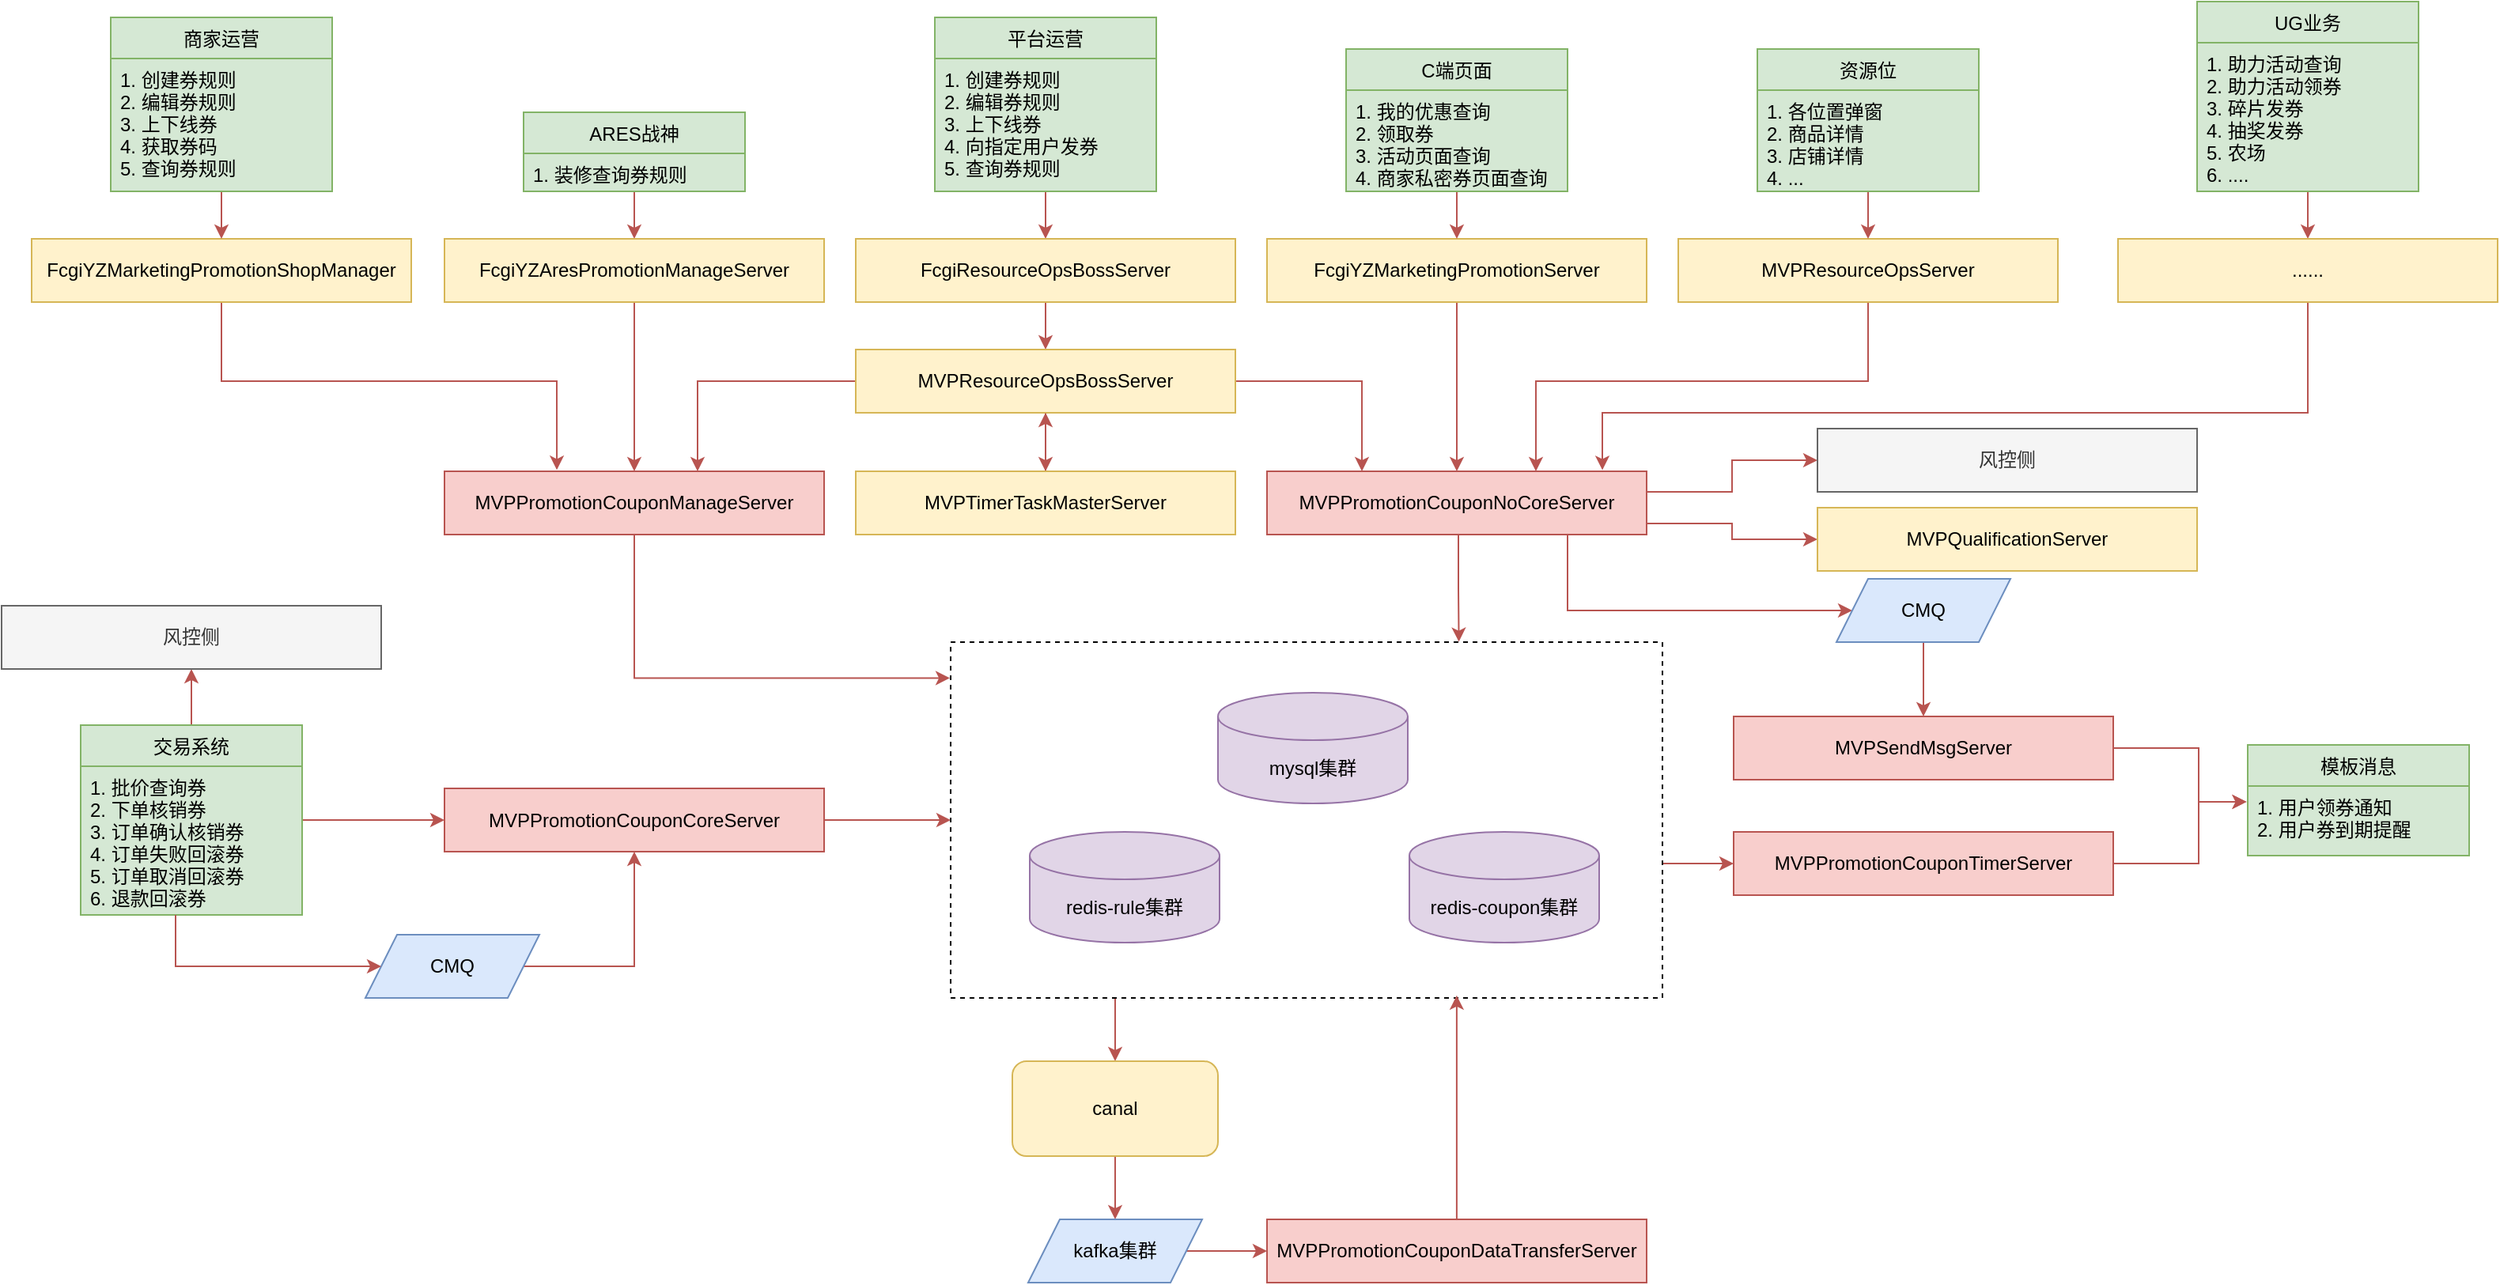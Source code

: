 <mxfile version="13.11.0" type="github">
  <diagram id="S-bVbZPN4BbvwkYWqwxk" name="Page-1">
    <mxGraphModel dx="2893" dy="2243" grid="1" gridSize="10" guides="1" tooltips="1" connect="1" arrows="1" fold="1" page="1" pageScale="1" pageWidth="827" pageHeight="1169" math="0" shadow="0">
      <root>
        <mxCell id="0" />
        <mxCell id="1" parent="0" />
        <mxCell id="o6GloD9FYgK3P94GDY6V-103" style="edgeStyle=orthogonalEdgeStyle;rounded=0;orthogonalLoop=1;jettySize=auto;html=1;fillColor=#f8cecc;strokeColor=#b85450;" edge="1" parent="1" source="o6GloD9FYgK3P94GDY6V-52" target="o6GloD9FYgK3P94GDY6V-50">
          <mxGeometry relative="1" as="geometry">
            <Array as="points">
              <mxPoint x="780" y="395" />
              <mxPoint x="780" y="395" />
            </Array>
          </mxGeometry>
        </mxCell>
        <mxCell id="o6GloD9FYgK3P94GDY6V-124" style="edgeStyle=orthogonalEdgeStyle;rounded=0;orthogonalLoop=1;jettySize=auto;html=1;fillColor=#f8cecc;strokeColor=#b85450;" edge="1" parent="1" source="o6GloD9FYgK3P94GDY6V-52" target="nj5AoO-MpNhm7gpovx_Y-36">
          <mxGeometry relative="1" as="geometry">
            <Array as="points">
              <mxPoint x="414" y="500" />
              <mxPoint x="414" y="500" />
            </Array>
          </mxGeometry>
        </mxCell>
        <mxCell id="o6GloD9FYgK3P94GDY6V-52" value="" style="rounded=0;whiteSpace=wrap;html=1;dashed=1;" vertex="1" parent="1">
          <mxGeometry x="310" y="255" width="450" height="225" as="geometry" />
        </mxCell>
        <mxCell id="o6GloD9FYgK3P94GDY6V-68" style="edgeStyle=orthogonalEdgeStyle;rounded=0;orthogonalLoop=1;jettySize=auto;html=1;entryX=0.296;entryY=-0.021;entryDx=0;entryDy=0;fillColor=#f8cecc;strokeColor=#b85450;entryPerimeter=0;" edge="1" parent="1" source="nj5AoO-MpNhm7gpovx_Y-13" target="o6GloD9FYgK3P94GDY6V-27">
          <mxGeometry relative="1" as="geometry">
            <Array as="points">
              <mxPoint x="-151" y="90" />
              <mxPoint x="61" y="90" />
            </Array>
          </mxGeometry>
        </mxCell>
        <mxCell id="nj5AoO-MpNhm7gpovx_Y-13" value="FcgiYZMarketingPromotionShopManager" style="rounded=0;whiteSpace=wrap;html=1;fillColor=#fff2cc;strokeColor=#d6b656;" parent="1" vertex="1">
          <mxGeometry x="-271" width="240" height="40" as="geometry" />
        </mxCell>
        <mxCell id="nj5AoO-MpNhm7gpovx_Y-21" value="mysql集群" style="shape=cylinder3;whiteSpace=wrap;html=1;boundedLbl=1;backgroundOutline=1;size=15;fillColor=#e1d5e7;strokeColor=#9673a6;" parent="1" vertex="1">
          <mxGeometry x="479" y="287" width="120" height="70" as="geometry" />
        </mxCell>
        <mxCell id="o6GloD9FYgK3P94GDY6V-98" style="edgeStyle=orthogonalEdgeStyle;rounded=0;orthogonalLoop=1;jettySize=auto;html=1;entryX=0.5;entryY=0;entryDx=0;entryDy=0;fillColor=#f8cecc;strokeColor=#b85450;" edge="1" parent="1" source="nj5AoO-MpNhm7gpovx_Y-36" target="o6GloD9FYgK3P94GDY6V-47">
          <mxGeometry relative="1" as="geometry" />
        </mxCell>
        <mxCell id="nj5AoO-MpNhm7gpovx_Y-36" value="canal" style="rounded=1;whiteSpace=wrap;html=1;fillColor=#fff2cc;strokeColor=#d6b656;" parent="1" vertex="1">
          <mxGeometry x="349" y="520" width="130" height="60" as="geometry" />
        </mxCell>
        <mxCell id="o6GloD9FYgK3P94GDY6V-65" value="" style="edgeStyle=orthogonalEdgeStyle;rounded=0;orthogonalLoop=1;jettySize=auto;html=1;fillColor=#f8cecc;strokeColor=#b85450;" edge="1" parent="1" source="o6GloD9FYgK3P94GDY6V-10" target="o6GloD9FYgK3P94GDY6V-26">
          <mxGeometry relative="1" as="geometry" />
        </mxCell>
        <mxCell id="o6GloD9FYgK3P94GDY6V-10" value="平台运营" style="swimlane;fontStyle=0;childLayout=stackLayout;horizontal=1;startSize=26;fillColor=#d5e8d4;horizontalStack=0;resizeParent=1;resizeParentMax=0;resizeLast=0;collapsible=1;marginBottom=0;strokeColor=#82b366;" vertex="1" parent="1">
          <mxGeometry x="300" y="-140" width="140" height="110" as="geometry" />
        </mxCell>
        <mxCell id="o6GloD9FYgK3P94GDY6V-11" value="1. 创建券规则&#xa;2. 编辑券规则&#xa;3. 上下线券&#xa;4. 向指定用户发券&#xa;5. 查询券规则" style="text;strokeColor=#82b366;fillColor=#d5e8d4;align=left;verticalAlign=top;spacingLeft=4;spacingRight=4;overflow=hidden;rotatable=0;points=[[0,0.5],[1,0.5]];portConstraint=eastwest;" vertex="1" parent="o6GloD9FYgK3P94GDY6V-10">
          <mxGeometry y="26" width="140" height="84" as="geometry" />
        </mxCell>
        <mxCell id="o6GloD9FYgK3P94GDY6V-63" value="" style="edgeStyle=orthogonalEdgeStyle;rounded=0;orthogonalLoop=1;jettySize=auto;html=1;fillColor=#f8cecc;strokeColor=#b85450;" edge="1" parent="1" source="o6GloD9FYgK3P94GDY6V-19" target="o6GloD9FYgK3P94GDY6V-25">
          <mxGeometry relative="1" as="geometry" />
        </mxCell>
        <mxCell id="o6GloD9FYgK3P94GDY6V-19" value="ARES战神" style="swimlane;fontStyle=0;childLayout=stackLayout;horizontal=1;startSize=26;fillColor=#d5e8d4;horizontalStack=0;resizeParent=1;resizeParentMax=0;resizeLast=0;collapsible=1;marginBottom=0;strokeColor=#82b366;" vertex="1" parent="1">
          <mxGeometry x="40" y="-80" width="140" height="50" as="geometry" />
        </mxCell>
        <mxCell id="o6GloD9FYgK3P94GDY6V-20" value="1. 装修查询券规则" style="text;strokeColor=#82b366;fillColor=#d5e8d4;align=left;verticalAlign=top;spacingLeft=4;spacingRight=4;overflow=hidden;rotatable=0;points=[[0,0.5],[1,0.5]];portConstraint=eastwest;" vertex="1" parent="o6GloD9FYgK3P94GDY6V-19">
          <mxGeometry y="26" width="140" height="24" as="geometry" />
        </mxCell>
        <mxCell id="o6GloD9FYgK3P94GDY6V-62" value="" style="edgeStyle=orthogonalEdgeStyle;rounded=0;orthogonalLoop=1;jettySize=auto;html=1;fillColor=#f8cecc;strokeColor=#b85450;" edge="1" parent="1" source="o6GloD9FYgK3P94GDY6V-21" target="nj5AoO-MpNhm7gpovx_Y-13">
          <mxGeometry relative="1" as="geometry" />
        </mxCell>
        <mxCell id="o6GloD9FYgK3P94GDY6V-21" value="商家运营" style="swimlane;fontStyle=0;childLayout=stackLayout;horizontal=1;startSize=26;fillColor=#d5e8d4;horizontalStack=0;resizeParent=1;resizeParentMax=0;resizeLast=0;collapsible=1;marginBottom=0;strokeColor=#82b366;" vertex="1" parent="1">
          <mxGeometry x="-221" y="-140" width="140" height="110" as="geometry" />
        </mxCell>
        <mxCell id="o6GloD9FYgK3P94GDY6V-22" value="1. 创建券规则&#xa;2. 编辑券规则&#xa;3. 上下线券&#xa;4. 获取券码&#xa;5. 查询券规则" style="text;strokeColor=#82b366;fillColor=#d5e8d4;align=left;verticalAlign=top;spacingLeft=4;spacingRight=4;overflow=hidden;rotatable=0;points=[[0,0.5],[1,0.5]];portConstraint=eastwest;" vertex="1" parent="o6GloD9FYgK3P94GDY6V-21">
          <mxGeometry y="26" width="140" height="84" as="geometry" />
        </mxCell>
        <mxCell id="o6GloD9FYgK3P94GDY6V-67" style="edgeStyle=orthogonalEdgeStyle;rounded=0;orthogonalLoop=1;jettySize=auto;html=1;entryX=0.5;entryY=0;entryDx=0;entryDy=0;fillColor=#f8cecc;strokeColor=#b85450;" edge="1" parent="1" source="o6GloD9FYgK3P94GDY6V-25" target="o6GloD9FYgK3P94GDY6V-27">
          <mxGeometry relative="1" as="geometry" />
        </mxCell>
        <mxCell id="o6GloD9FYgK3P94GDY6V-25" value="FcgiYZAresPromotionManageServer" style="rounded=0;whiteSpace=wrap;html=1;fillColor=#fff2cc;strokeColor=#d6b656;" vertex="1" parent="1">
          <mxGeometry x="-10" width="240" height="40" as="geometry" />
        </mxCell>
        <mxCell id="o6GloD9FYgK3P94GDY6V-66" value="" style="edgeStyle=orthogonalEdgeStyle;rounded=0;orthogonalLoop=1;jettySize=auto;html=1;fillColor=#f8cecc;strokeColor=#b85450;" edge="1" parent="1" source="o6GloD9FYgK3P94GDY6V-26" target="o6GloD9FYgK3P94GDY6V-28">
          <mxGeometry relative="1" as="geometry" />
        </mxCell>
        <mxCell id="o6GloD9FYgK3P94GDY6V-26" value="FcgiResourceOpsBossServer" style="rounded=0;whiteSpace=wrap;html=1;fillColor=#fff2cc;strokeColor=#d6b656;" vertex="1" parent="1">
          <mxGeometry x="250" width="240" height="40" as="geometry" />
        </mxCell>
        <mxCell id="o6GloD9FYgK3P94GDY6V-93" style="edgeStyle=orthogonalEdgeStyle;rounded=0;orthogonalLoop=1;jettySize=auto;html=1;entryX=-0.001;entryY=0.101;entryDx=0;entryDy=0;entryPerimeter=0;fillColor=#f8cecc;strokeColor=#b85450;" edge="1" parent="1" source="o6GloD9FYgK3P94GDY6V-27" target="o6GloD9FYgK3P94GDY6V-52">
          <mxGeometry relative="1" as="geometry">
            <mxPoint x="310" y="290" as="targetPoint" />
            <Array as="points">
              <mxPoint x="110" y="278" />
            </Array>
          </mxGeometry>
        </mxCell>
        <mxCell id="o6GloD9FYgK3P94GDY6V-27" value="MVPPromotionCouponManageServer" style="rounded=0;whiteSpace=wrap;html=1;fillColor=#f8cecc;strokeColor=#b85450;" vertex="1" parent="1">
          <mxGeometry x="-10" y="147" width="240" height="40" as="geometry" />
        </mxCell>
        <mxCell id="o6GloD9FYgK3P94GDY6V-69" style="edgeStyle=orthogonalEdgeStyle;rounded=0;orthogonalLoop=1;jettySize=auto;html=1;fillColor=#f8cecc;strokeColor=#b85450;" edge="1" parent="1" source="o6GloD9FYgK3P94GDY6V-28">
          <mxGeometry relative="1" as="geometry">
            <mxPoint x="150" y="147" as="targetPoint" />
            <Array as="points">
              <mxPoint x="150" y="90" />
              <mxPoint x="150" y="147" />
            </Array>
          </mxGeometry>
        </mxCell>
        <mxCell id="o6GloD9FYgK3P94GDY6V-115" value="" style="edgeStyle=orthogonalEdgeStyle;rounded=0;orthogonalLoop=1;jettySize=auto;html=1;fillColor=#f8cecc;strokeColor=#b85450;" edge="1" parent="1" source="o6GloD9FYgK3P94GDY6V-28" target="o6GloD9FYgK3P94GDY6V-29">
          <mxGeometry relative="1" as="geometry" />
        </mxCell>
        <mxCell id="o6GloD9FYgK3P94GDY6V-117" style="edgeStyle=orthogonalEdgeStyle;rounded=0;orthogonalLoop=1;jettySize=auto;html=1;entryX=0.25;entryY=0;entryDx=0;entryDy=0;fillColor=#f8cecc;strokeColor=#b85450;" edge="1" parent="1" source="o6GloD9FYgK3P94GDY6V-28" target="o6GloD9FYgK3P94GDY6V-36">
          <mxGeometry relative="1" as="geometry">
            <Array as="points">
              <mxPoint x="570" y="90" />
            </Array>
          </mxGeometry>
        </mxCell>
        <mxCell id="o6GloD9FYgK3P94GDY6V-28" value="MVPResourceOpsBossServer" style="rounded=0;whiteSpace=wrap;html=1;fillColor=#fff2cc;strokeColor=#d6b656;" vertex="1" parent="1">
          <mxGeometry x="250" y="70" width="240" height="40" as="geometry" />
        </mxCell>
        <mxCell id="o6GloD9FYgK3P94GDY6V-116" style="edgeStyle=orthogonalEdgeStyle;rounded=0;orthogonalLoop=1;jettySize=auto;html=1;entryX=0.5;entryY=1;entryDx=0;entryDy=0;fillColor=#f8cecc;strokeColor=#b85450;" edge="1" parent="1" source="o6GloD9FYgK3P94GDY6V-29" target="o6GloD9FYgK3P94GDY6V-28">
          <mxGeometry relative="1" as="geometry" />
        </mxCell>
        <mxCell id="o6GloD9FYgK3P94GDY6V-29" value="MVPTimerTaskMasterServer" style="rounded=0;whiteSpace=wrap;html=1;fillColor=#fff2cc;strokeColor=#d6b656;" vertex="1" parent="1">
          <mxGeometry x="250" y="147" width="240" height="40" as="geometry" />
        </mxCell>
        <mxCell id="o6GloD9FYgK3P94GDY6V-112" style="edgeStyle=orthogonalEdgeStyle;rounded=0;orthogonalLoop=1;jettySize=auto;html=1;fillColor=#f8cecc;strokeColor=#b85450;" edge="1" parent="1" source="o6GloD9FYgK3P94GDY6V-30" target="o6GloD9FYgK3P94GDY6V-32">
          <mxGeometry relative="1" as="geometry" />
        </mxCell>
        <mxCell id="o6GloD9FYgK3P94GDY6V-126" style="edgeStyle=orthogonalEdgeStyle;rounded=0;orthogonalLoop=1;jettySize=auto;html=1;fillColor=#f8cecc;strokeColor=#b85450;" edge="1" parent="1" source="o6GloD9FYgK3P94GDY6V-30" target="o6GloD9FYgK3P94GDY6V-125">
          <mxGeometry relative="1" as="geometry" />
        </mxCell>
        <mxCell id="o6GloD9FYgK3P94GDY6V-30" value="交易系统" style="swimlane;fontStyle=0;childLayout=stackLayout;horizontal=1;startSize=26;fillColor=#d5e8d4;horizontalStack=0;resizeParent=1;resizeParentMax=0;resizeLast=0;collapsible=1;marginBottom=0;strokeColor=#82b366;" vertex="1" parent="1">
          <mxGeometry x="-240" y="307.5" width="140" height="120" as="geometry" />
        </mxCell>
        <mxCell id="o6GloD9FYgK3P94GDY6V-31" value="1. 批价查询券&#xa;2. 下单核销券&#xa;3. 订单确认核销券&#xa;4. 订单失败回滚券&#xa;5. 订单取消回滚券&#xa;6. 退款回滚券" style="text;strokeColor=#82b366;fillColor=#d5e8d4;align=left;verticalAlign=top;spacingLeft=4;spacingRight=4;overflow=hidden;rotatable=0;points=[[0,0.5],[1,0.5]];portConstraint=eastwest;" vertex="1" parent="o6GloD9FYgK3P94GDY6V-30">
          <mxGeometry y="26" width="140" height="94" as="geometry" />
        </mxCell>
        <mxCell id="o6GloD9FYgK3P94GDY6V-111" style="edgeStyle=orthogonalEdgeStyle;rounded=0;orthogonalLoop=1;jettySize=auto;html=1;fillColor=#f8cecc;strokeColor=#b85450;" edge="1" parent="1" source="o6GloD9FYgK3P94GDY6V-32" target="o6GloD9FYgK3P94GDY6V-52">
          <mxGeometry relative="1" as="geometry" />
        </mxCell>
        <mxCell id="o6GloD9FYgK3P94GDY6V-32" value="MVPPromotionCouponCoreServer" style="rounded=0;whiteSpace=wrap;html=1;fillColor=#f8cecc;strokeColor=#b85450;" vertex="1" parent="1">
          <mxGeometry x="-10" y="347.5" width="240" height="40" as="geometry" />
        </mxCell>
        <mxCell id="o6GloD9FYgK3P94GDY6V-74" value="" style="edgeStyle=orthogonalEdgeStyle;rounded=0;orthogonalLoop=1;jettySize=auto;html=1;fillColor=#f8cecc;strokeColor=#b85450;" edge="1" parent="1" source="o6GloD9FYgK3P94GDY6V-33" target="o6GloD9FYgK3P94GDY6V-36">
          <mxGeometry relative="1" as="geometry" />
        </mxCell>
        <mxCell id="o6GloD9FYgK3P94GDY6V-33" value="FcgiYZMarketingPromotionServer" style="rounded=0;whiteSpace=wrap;html=1;fillColor=#fff2cc;strokeColor=#d6b656;" vertex="1" parent="1">
          <mxGeometry x="510" width="240" height="40" as="geometry" />
        </mxCell>
        <mxCell id="o6GloD9FYgK3P94GDY6V-73" value="" style="edgeStyle=orthogonalEdgeStyle;rounded=0;orthogonalLoop=1;jettySize=auto;html=1;fillColor=#f8cecc;strokeColor=#b85450;" edge="1" parent="1" source="o6GloD9FYgK3P94GDY6V-34" target="o6GloD9FYgK3P94GDY6V-33">
          <mxGeometry relative="1" as="geometry" />
        </mxCell>
        <mxCell id="o6GloD9FYgK3P94GDY6V-34" value="C端页面" style="swimlane;fontStyle=0;childLayout=stackLayout;horizontal=1;startSize=26;fillColor=#d5e8d4;horizontalStack=0;resizeParent=1;resizeParentMax=0;resizeLast=0;collapsible=1;marginBottom=0;strokeColor=#82b366;" vertex="1" parent="1">
          <mxGeometry x="560" y="-120" width="140" height="90" as="geometry" />
        </mxCell>
        <mxCell id="o6GloD9FYgK3P94GDY6V-35" value="1. 我的优惠查询&#xa;2. 领取券&#xa;3. 活动页面查询&#xa;4. 商家私密券页面查询" style="text;strokeColor=#82b366;fillColor=#d5e8d4;align=left;verticalAlign=top;spacingLeft=4;spacingRight=4;overflow=hidden;rotatable=0;points=[[0,0.5],[1,0.5]];portConstraint=eastwest;" vertex="1" parent="o6GloD9FYgK3P94GDY6V-34">
          <mxGeometry y="26" width="140" height="64" as="geometry" />
        </mxCell>
        <mxCell id="o6GloD9FYgK3P94GDY6V-120" style="edgeStyle=orthogonalEdgeStyle;rounded=0;orthogonalLoop=1;jettySize=auto;html=1;fillColor=#f8cecc;strokeColor=#b85450;" edge="1" parent="1" source="o6GloD9FYgK3P94GDY6V-36" target="o6GloD9FYgK3P94GDY6V-61">
          <mxGeometry relative="1" as="geometry">
            <Array as="points">
              <mxPoint x="804" y="160" />
              <mxPoint x="804" y="140" />
            </Array>
          </mxGeometry>
        </mxCell>
        <mxCell id="o6GloD9FYgK3P94GDY6V-121" style="edgeStyle=orthogonalEdgeStyle;rounded=0;orthogonalLoop=1;jettySize=auto;html=1;entryX=0.714;entryY=-0.001;entryDx=0;entryDy=0;entryPerimeter=0;fillColor=#f8cecc;strokeColor=#b85450;" edge="1" parent="1" source="o6GloD9FYgK3P94GDY6V-36" target="o6GloD9FYgK3P94GDY6V-52">
          <mxGeometry relative="1" as="geometry">
            <mxPoint x="630" y="250" as="targetPoint" />
            <Array as="points">
              <mxPoint x="631" y="221" />
              <mxPoint x="631" y="221" />
            </Array>
          </mxGeometry>
        </mxCell>
        <mxCell id="o6GloD9FYgK3P94GDY6V-122" style="edgeStyle=orthogonalEdgeStyle;rounded=0;orthogonalLoop=1;jettySize=auto;html=1;entryX=0;entryY=0.5;entryDx=0;entryDy=0;fillColor=#f8cecc;strokeColor=#b85450;" edge="1" parent="1" source="o6GloD9FYgK3P94GDY6V-36" target="o6GloD9FYgK3P94GDY6V-60">
          <mxGeometry relative="1" as="geometry">
            <Array as="points">
              <mxPoint x="700" y="235" />
            </Array>
          </mxGeometry>
        </mxCell>
        <mxCell id="o6GloD9FYgK3P94GDY6V-136" style="edgeStyle=orthogonalEdgeStyle;rounded=0;orthogonalLoop=1;jettySize=auto;html=1;fillColor=#f8cecc;strokeColor=#b85450;" edge="1" parent="1" source="o6GloD9FYgK3P94GDY6V-36" target="o6GloD9FYgK3P94GDY6V-135">
          <mxGeometry relative="1" as="geometry">
            <Array as="points">
              <mxPoint x="804" y="180" />
              <mxPoint x="804" y="190" />
            </Array>
          </mxGeometry>
        </mxCell>
        <mxCell id="o6GloD9FYgK3P94GDY6V-36" value="MVPPromotionCouponNoCoreServer" style="rounded=0;whiteSpace=wrap;html=1;fillColor=#f8cecc;strokeColor=#b85450;" vertex="1" parent="1">
          <mxGeometry x="510" y="147" width="240" height="40" as="geometry" />
        </mxCell>
        <mxCell id="o6GloD9FYgK3P94GDY6V-133" style="edgeStyle=orthogonalEdgeStyle;rounded=0;orthogonalLoop=1;jettySize=auto;html=1;fillColor=#f8cecc;strokeColor=#b85450;" edge="1" parent="1" source="o6GloD9FYgK3P94GDY6V-37">
          <mxGeometry relative="1" as="geometry">
            <mxPoint x="680" y="147" as="targetPoint" />
            <Array as="points">
              <mxPoint x="890" y="90" />
              <mxPoint x="680" y="90" />
            </Array>
          </mxGeometry>
        </mxCell>
        <mxCell id="o6GloD9FYgK3P94GDY6V-37" value="MVPResourceOpsServer" style="rounded=0;whiteSpace=wrap;html=1;fillColor=#fff2cc;strokeColor=#d6b656;" vertex="1" parent="1">
          <mxGeometry x="770" width="240" height="40" as="geometry" />
        </mxCell>
        <mxCell id="o6GloD9FYgK3P94GDY6V-75" value="" style="edgeStyle=orthogonalEdgeStyle;rounded=0;orthogonalLoop=1;jettySize=auto;html=1;fillColor=#f8cecc;strokeColor=#b85450;" edge="1" parent="1" source="o6GloD9FYgK3P94GDY6V-38" target="o6GloD9FYgK3P94GDY6V-37">
          <mxGeometry relative="1" as="geometry" />
        </mxCell>
        <mxCell id="o6GloD9FYgK3P94GDY6V-38" value="资源位" style="swimlane;fontStyle=0;childLayout=stackLayout;horizontal=1;startSize=26;fillColor=#d5e8d4;horizontalStack=0;resizeParent=1;resizeParentMax=0;resizeLast=0;collapsible=1;marginBottom=0;strokeColor=#82b366;" vertex="1" parent="1">
          <mxGeometry x="820" y="-120" width="140" height="90" as="geometry" />
        </mxCell>
        <mxCell id="o6GloD9FYgK3P94GDY6V-39" value="1. 各位置弹窗&#xa;2. 商品详情&#xa;3. 店铺详情&#xa;4. ..." style="text;strokeColor=#82b366;fillColor=#d5e8d4;align=left;verticalAlign=top;spacingLeft=4;spacingRight=4;overflow=hidden;rotatable=0;points=[[0,0.5],[1,0.5]];portConstraint=eastwest;" vertex="1" parent="o6GloD9FYgK3P94GDY6V-38">
          <mxGeometry y="26" width="140" height="64" as="geometry" />
        </mxCell>
        <mxCell id="o6GloD9FYgK3P94GDY6V-82" value="" style="edgeStyle=orthogonalEdgeStyle;rounded=0;orthogonalLoop=1;jettySize=auto;html=1;fillColor=#f8cecc;strokeColor=#b85450;" edge="1" parent="1" source="o6GloD9FYgK3P94GDY6V-40" target="o6GloD9FYgK3P94GDY6V-81">
          <mxGeometry relative="1" as="geometry" />
        </mxCell>
        <mxCell id="o6GloD9FYgK3P94GDY6V-40" value="UG业务" style="swimlane;fontStyle=0;childLayout=stackLayout;horizontal=1;startSize=26;fillColor=#d5e8d4;horizontalStack=0;resizeParent=1;resizeParentMax=0;resizeLast=0;collapsible=1;marginBottom=0;strokeColor=#82b366;" vertex="1" parent="1">
          <mxGeometry x="1098" y="-150" width="140" height="120" as="geometry" />
        </mxCell>
        <mxCell id="o6GloD9FYgK3P94GDY6V-41" value="1. 助力活动查询&#xa;2. 助力活动领券&#xa;3. 碎片发券&#xa;4. 抽奖发券&#xa;5. 农场&#xa;6. ...." style="text;strokeColor=#82b366;fillColor=#d5e8d4;align=left;verticalAlign=top;spacingLeft=4;spacingRight=4;overflow=hidden;rotatable=0;points=[[0,0.5],[1,0.5]];portConstraint=eastwest;" vertex="1" parent="o6GloD9FYgK3P94GDY6V-40">
          <mxGeometry y="26" width="140" height="94" as="geometry" />
        </mxCell>
        <mxCell id="o6GloD9FYgK3P94GDY6V-114" style="edgeStyle=orthogonalEdgeStyle;rounded=0;orthogonalLoop=1;jettySize=auto;html=1;entryX=0.5;entryY=1;entryDx=0;entryDy=0;fillColor=#f8cecc;strokeColor=#b85450;" edge="1" parent="1" source="o6GloD9FYgK3P94GDY6V-46" target="o6GloD9FYgK3P94GDY6V-32">
          <mxGeometry relative="1" as="geometry">
            <Array as="points">
              <mxPoint x="110" y="460" />
            </Array>
          </mxGeometry>
        </mxCell>
        <mxCell id="o6GloD9FYgK3P94GDY6V-46" value="CMQ" style="shape=parallelogram;perimeter=parallelogramPerimeter;whiteSpace=wrap;html=1;fixedSize=1;fillColor=#dae8fc;strokeColor=#6c8ebf;" vertex="1" parent="1">
          <mxGeometry x="-60" y="440" width="110" height="40" as="geometry" />
        </mxCell>
        <mxCell id="o6GloD9FYgK3P94GDY6V-99" value="" style="edgeStyle=orthogonalEdgeStyle;rounded=0;orthogonalLoop=1;jettySize=auto;html=1;fillColor=#f8cecc;strokeColor=#b85450;" edge="1" parent="1" source="o6GloD9FYgK3P94GDY6V-47" target="o6GloD9FYgK3P94GDY6V-51">
          <mxGeometry relative="1" as="geometry" />
        </mxCell>
        <mxCell id="o6GloD9FYgK3P94GDY6V-47" value="kafka集群" style="shape=parallelogram;perimeter=parallelogramPerimeter;whiteSpace=wrap;html=1;fixedSize=1;fillColor=#dae8fc;strokeColor=#6c8ebf;" vertex="1" parent="1">
          <mxGeometry x="359" y="620" width="110" height="40" as="geometry" />
        </mxCell>
        <mxCell id="o6GloD9FYgK3P94GDY6V-48" value="redis-rule集群" style="shape=cylinder3;whiteSpace=wrap;html=1;boundedLbl=1;backgroundOutline=1;size=15;fillColor=#e1d5e7;strokeColor=#9673a6;" vertex="1" parent="1">
          <mxGeometry x="360" y="375" width="120" height="70" as="geometry" />
        </mxCell>
        <mxCell id="o6GloD9FYgK3P94GDY6V-49" value="redis-coupon集群" style="shape=cylinder3;whiteSpace=wrap;html=1;boundedLbl=1;backgroundOutline=1;size=15;fillColor=#e1d5e7;strokeColor=#9673a6;" vertex="1" parent="1">
          <mxGeometry x="600" y="375" width="120" height="70" as="geometry" />
        </mxCell>
        <mxCell id="o6GloD9FYgK3P94GDY6V-109" style="edgeStyle=orthogonalEdgeStyle;rounded=0;orthogonalLoop=1;jettySize=auto;html=1;entryX=-0.005;entryY=0.227;entryDx=0;entryDy=0;entryPerimeter=0;fillColor=#f8cecc;strokeColor=#b85450;" edge="1" parent="1" source="o6GloD9FYgK3P94GDY6V-50" target="o6GloD9FYgK3P94GDY6V-59">
          <mxGeometry relative="1" as="geometry">
            <Array as="points">
              <mxPoint x="1099" y="395" />
              <mxPoint x="1099" y="356" />
            </Array>
          </mxGeometry>
        </mxCell>
        <mxCell id="o6GloD9FYgK3P94GDY6V-50" value="MVPPromotionCouponTimerServer" style="rounded=0;whiteSpace=wrap;html=1;fillColor=#f8cecc;strokeColor=#b85450;" vertex="1" parent="1">
          <mxGeometry x="805" y="375" width="240" height="40" as="geometry" />
        </mxCell>
        <mxCell id="o6GloD9FYgK3P94GDY6V-100" style="edgeStyle=orthogonalEdgeStyle;rounded=0;orthogonalLoop=1;jettySize=auto;html=1;entryX=0.711;entryY=0.993;entryDx=0;entryDy=0;entryPerimeter=0;fillColor=#f8cecc;strokeColor=#b85450;" edge="1" parent="1" source="o6GloD9FYgK3P94GDY6V-51" target="o6GloD9FYgK3P94GDY6V-52">
          <mxGeometry relative="1" as="geometry" />
        </mxCell>
        <mxCell id="o6GloD9FYgK3P94GDY6V-51" value="MVPPromotionCouponDataTransferServer" style="rounded=0;whiteSpace=wrap;html=1;fillColor=#f8cecc;strokeColor=#b85450;" vertex="1" parent="1">
          <mxGeometry x="510" y="620" width="240" height="40" as="geometry" />
        </mxCell>
        <mxCell id="o6GloD9FYgK3P94GDY6V-108" style="edgeStyle=orthogonalEdgeStyle;rounded=0;orthogonalLoop=1;jettySize=auto;html=1;entryX=-0.005;entryY=0.227;entryDx=0;entryDy=0;entryPerimeter=0;fillColor=#f8cecc;strokeColor=#b85450;" edge="1" parent="1" source="o6GloD9FYgK3P94GDY6V-56" target="o6GloD9FYgK3P94GDY6V-59">
          <mxGeometry relative="1" as="geometry">
            <Array as="points">
              <mxPoint x="1099" y="322" />
              <mxPoint x="1099" y="356" />
            </Array>
          </mxGeometry>
        </mxCell>
        <mxCell id="o6GloD9FYgK3P94GDY6V-56" value="MVPSendMsgServer" style="rounded=0;whiteSpace=wrap;html=1;fillColor=#f8cecc;strokeColor=#b85450;" vertex="1" parent="1">
          <mxGeometry x="805" y="302" width="240" height="40" as="geometry" />
        </mxCell>
        <mxCell id="o6GloD9FYgK3P94GDY6V-58" value="模板消息" style="swimlane;fontStyle=0;childLayout=stackLayout;horizontal=1;startSize=26;fillColor=#d5e8d4;horizontalStack=0;resizeParent=1;resizeParentMax=0;resizeLast=0;collapsible=1;marginBottom=0;strokeColor=#82b366;" vertex="1" parent="1">
          <mxGeometry x="1130" y="320" width="140" height="70" as="geometry" />
        </mxCell>
        <mxCell id="o6GloD9FYgK3P94GDY6V-59" value="1. 用户领券通知&#xa;2. 用户券到期提醒" style="text;strokeColor=#82b366;fillColor=#d5e8d4;align=left;verticalAlign=top;spacingLeft=4;spacingRight=4;overflow=hidden;rotatable=0;points=[[0,0.5],[1,0.5]];portConstraint=eastwest;" vertex="1" parent="o6GloD9FYgK3P94GDY6V-58">
          <mxGeometry y="26" width="140" height="44" as="geometry" />
        </mxCell>
        <mxCell id="o6GloD9FYgK3P94GDY6V-123" style="edgeStyle=orthogonalEdgeStyle;rounded=0;orthogonalLoop=1;jettySize=auto;html=1;fillColor=#f8cecc;strokeColor=#b85450;" edge="1" parent="1" source="o6GloD9FYgK3P94GDY6V-60" target="o6GloD9FYgK3P94GDY6V-56">
          <mxGeometry relative="1" as="geometry" />
        </mxCell>
        <mxCell id="o6GloD9FYgK3P94GDY6V-60" value="CMQ" style="shape=parallelogram;perimeter=parallelogramPerimeter;whiteSpace=wrap;html=1;fixedSize=1;fillColor=#dae8fc;strokeColor=#6c8ebf;" vertex="1" parent="1">
          <mxGeometry x="870" y="215" width="110" height="40" as="geometry" />
        </mxCell>
        <mxCell id="o6GloD9FYgK3P94GDY6V-61" value="风控侧" style="rounded=0;whiteSpace=wrap;html=1;fillColor=#f5f5f5;strokeColor=#666666;fontColor=#333333;" vertex="1" parent="1">
          <mxGeometry x="858" y="120" width="240" height="40" as="geometry" />
        </mxCell>
        <mxCell id="o6GloD9FYgK3P94GDY6V-134" style="edgeStyle=orthogonalEdgeStyle;rounded=0;orthogonalLoop=1;jettySize=auto;html=1;entryX=0.882;entryY=-0.021;entryDx=0;entryDy=0;fillColor=#f8cecc;strokeColor=#b85450;entryPerimeter=0;" edge="1" parent="1" source="o6GloD9FYgK3P94GDY6V-81" target="o6GloD9FYgK3P94GDY6V-36">
          <mxGeometry relative="1" as="geometry">
            <Array as="points">
              <mxPoint x="1168" y="110" />
              <mxPoint x="722" y="110" />
              <mxPoint x="722" y="146" />
            </Array>
          </mxGeometry>
        </mxCell>
        <mxCell id="o6GloD9FYgK3P94GDY6V-81" value="......" style="rounded=0;whiteSpace=wrap;html=1;fillColor=#fff2cc;strokeColor=#d6b656;" vertex="1" parent="1">
          <mxGeometry x="1048" width="240" height="40" as="geometry" />
        </mxCell>
        <mxCell id="o6GloD9FYgK3P94GDY6V-113" style="edgeStyle=orthogonalEdgeStyle;rounded=0;orthogonalLoop=1;jettySize=auto;html=1;fillColor=#f8cecc;strokeColor=#b85450;" edge="1" parent="1" source="o6GloD9FYgK3P94GDY6V-31" target="o6GloD9FYgK3P94GDY6V-46">
          <mxGeometry relative="1" as="geometry">
            <Array as="points">
              <mxPoint x="-180" y="460" />
            </Array>
          </mxGeometry>
        </mxCell>
        <mxCell id="o6GloD9FYgK3P94GDY6V-125" value="风控侧" style="rounded=0;whiteSpace=wrap;html=1;fillColor=#f5f5f5;strokeColor=#666666;fontColor=#333333;" vertex="1" parent="1">
          <mxGeometry x="-290" y="232" width="240" height="40" as="geometry" />
        </mxCell>
        <mxCell id="o6GloD9FYgK3P94GDY6V-135" value="MVPQualificationServer" style="rounded=0;whiteSpace=wrap;html=1;fillColor=#fff2cc;strokeColor=#d6b656;" vertex="1" parent="1">
          <mxGeometry x="858" y="170" width="240" height="40" as="geometry" />
        </mxCell>
      </root>
    </mxGraphModel>
  </diagram>
</mxfile>
